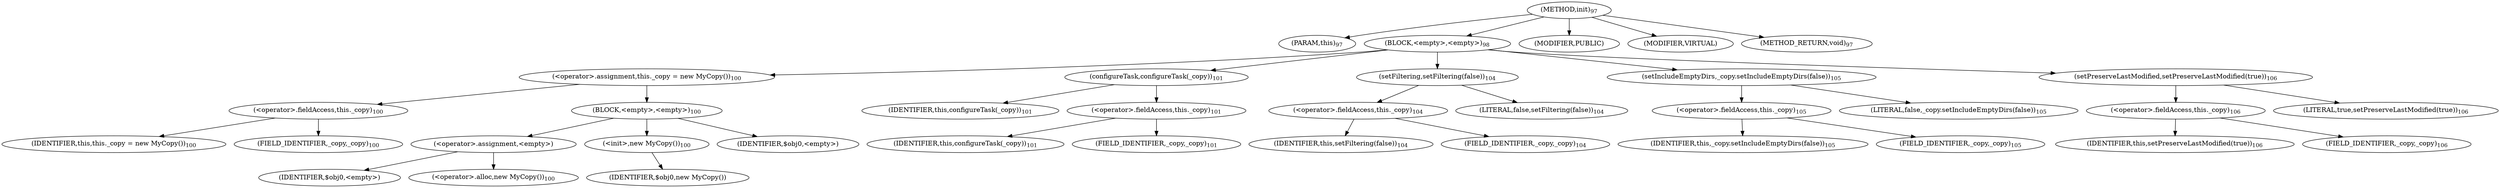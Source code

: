digraph "init" {  
"52" [label = <(METHOD,init)<SUB>97</SUB>> ]
"4" [label = <(PARAM,this)<SUB>97</SUB>> ]
"53" [label = <(BLOCK,&lt;empty&gt;,&lt;empty&gt;)<SUB>98</SUB>> ]
"54" [label = <(&lt;operator&gt;.assignment,this._copy = new MyCopy())<SUB>100</SUB>> ]
"55" [label = <(&lt;operator&gt;.fieldAccess,this._copy)<SUB>100</SUB>> ]
"56" [label = <(IDENTIFIER,this,this._copy = new MyCopy())<SUB>100</SUB>> ]
"57" [label = <(FIELD_IDENTIFIER,_copy,_copy)<SUB>100</SUB>> ]
"58" [label = <(BLOCK,&lt;empty&gt;,&lt;empty&gt;)<SUB>100</SUB>> ]
"59" [label = <(&lt;operator&gt;.assignment,&lt;empty&gt;)> ]
"60" [label = <(IDENTIFIER,$obj0,&lt;empty&gt;)> ]
"61" [label = <(&lt;operator&gt;.alloc,new MyCopy())<SUB>100</SUB>> ]
"62" [label = <(&lt;init&gt;,new MyCopy())<SUB>100</SUB>> ]
"63" [label = <(IDENTIFIER,$obj0,new MyCopy())> ]
"64" [label = <(IDENTIFIER,$obj0,&lt;empty&gt;)> ]
"65" [label = <(configureTask,configureTask(_copy))<SUB>101</SUB>> ]
"3" [label = <(IDENTIFIER,this,configureTask(_copy))<SUB>101</SUB>> ]
"66" [label = <(&lt;operator&gt;.fieldAccess,this._copy)<SUB>101</SUB>> ]
"67" [label = <(IDENTIFIER,this,configureTask(_copy))<SUB>101</SUB>> ]
"68" [label = <(FIELD_IDENTIFIER,_copy,_copy)<SUB>101</SUB>> ]
"69" [label = <(setFiltering,setFiltering(false))<SUB>104</SUB>> ]
"70" [label = <(&lt;operator&gt;.fieldAccess,this._copy)<SUB>104</SUB>> ]
"71" [label = <(IDENTIFIER,this,setFiltering(false))<SUB>104</SUB>> ]
"72" [label = <(FIELD_IDENTIFIER,_copy,_copy)<SUB>104</SUB>> ]
"73" [label = <(LITERAL,false,setFiltering(false))<SUB>104</SUB>> ]
"74" [label = <(setIncludeEmptyDirs,_copy.setIncludeEmptyDirs(false))<SUB>105</SUB>> ]
"75" [label = <(&lt;operator&gt;.fieldAccess,this._copy)<SUB>105</SUB>> ]
"76" [label = <(IDENTIFIER,this,_copy.setIncludeEmptyDirs(false))<SUB>105</SUB>> ]
"77" [label = <(FIELD_IDENTIFIER,_copy,_copy)<SUB>105</SUB>> ]
"78" [label = <(LITERAL,false,_copy.setIncludeEmptyDirs(false))<SUB>105</SUB>> ]
"79" [label = <(setPreserveLastModified,setPreserveLastModified(true))<SUB>106</SUB>> ]
"80" [label = <(&lt;operator&gt;.fieldAccess,this._copy)<SUB>106</SUB>> ]
"81" [label = <(IDENTIFIER,this,setPreserveLastModified(true))<SUB>106</SUB>> ]
"82" [label = <(FIELD_IDENTIFIER,_copy,_copy)<SUB>106</SUB>> ]
"83" [label = <(LITERAL,true,setPreserveLastModified(true))<SUB>106</SUB>> ]
"84" [label = <(MODIFIER,PUBLIC)> ]
"85" [label = <(MODIFIER,VIRTUAL)> ]
"86" [label = <(METHOD_RETURN,void)<SUB>97</SUB>> ]
  "52" -> "4" 
  "52" -> "53" 
  "52" -> "84" 
  "52" -> "85" 
  "52" -> "86" 
  "53" -> "54" 
  "53" -> "65" 
  "53" -> "69" 
  "53" -> "74" 
  "53" -> "79" 
  "54" -> "55" 
  "54" -> "58" 
  "55" -> "56" 
  "55" -> "57" 
  "58" -> "59" 
  "58" -> "62" 
  "58" -> "64" 
  "59" -> "60" 
  "59" -> "61" 
  "62" -> "63" 
  "65" -> "3" 
  "65" -> "66" 
  "66" -> "67" 
  "66" -> "68" 
  "69" -> "70" 
  "69" -> "73" 
  "70" -> "71" 
  "70" -> "72" 
  "74" -> "75" 
  "74" -> "78" 
  "75" -> "76" 
  "75" -> "77" 
  "79" -> "80" 
  "79" -> "83" 
  "80" -> "81" 
  "80" -> "82" 
}
